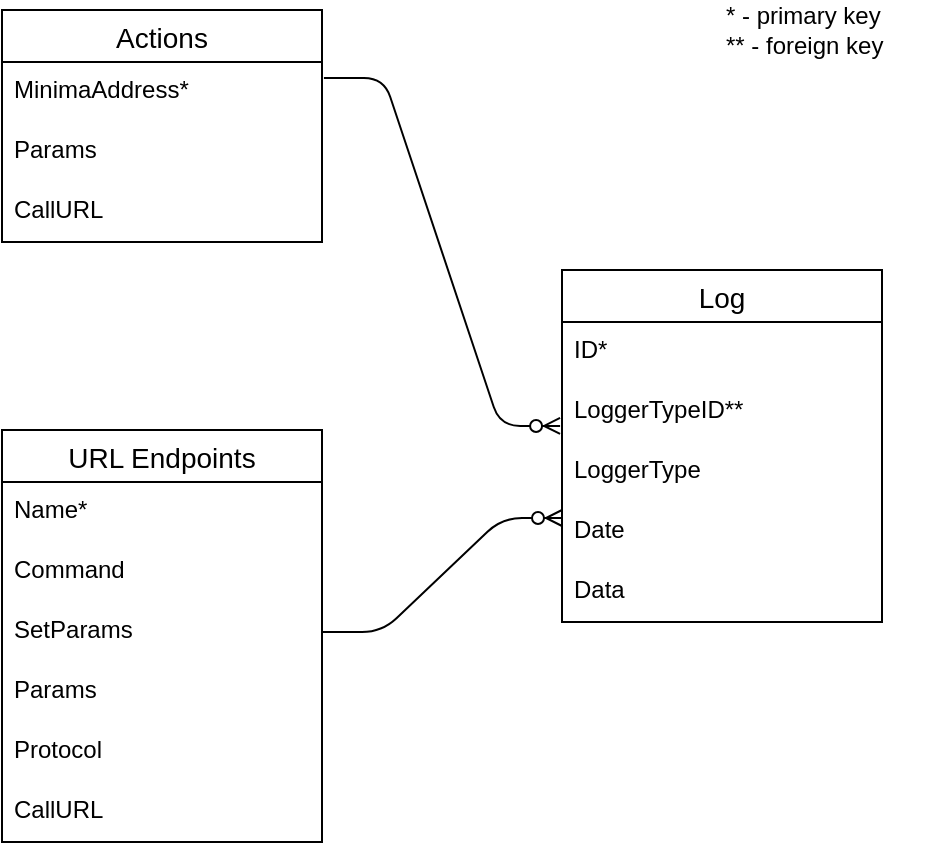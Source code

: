 <mxfile version="14.5.3" type="device"><diagram id="R2lEEEUBdFMjLlhIrx00" name="Page-1"><mxGraphModel dx="945" dy="621" grid="1" gridSize="10" guides="1" tooltips="1" connect="1" arrows="1" fold="1" page="1" pageScale="1" pageWidth="850" pageHeight="1100" math="0" shadow="0" extFonts="Permanent Marker^https://fonts.googleapis.com/css?family=Permanent+Marker"><root><mxCell id="0"/><mxCell id="1" parent="0"/><mxCell id="r5O9AVirWONn5pX_u45N-5" value="Log" style="swimlane;fontStyle=0;childLayout=stackLayout;horizontal=1;startSize=26;horizontalStack=0;resizeParent=1;resizeParentMax=0;resizeLast=0;collapsible=1;marginBottom=0;align=center;fontSize=14;" parent="1" vertex="1"><mxGeometry x="360" y="290" width="160" height="176" as="geometry"/></mxCell><mxCell id="r5O9AVirWONn5pX_u45N-6" value="ID*" style="text;strokeColor=none;fillColor=none;spacingLeft=4;spacingRight=4;overflow=hidden;rotatable=0;points=[[0,0.5],[1,0.5]];portConstraint=eastwest;fontSize=12;" parent="r5O9AVirWONn5pX_u45N-5" vertex="1"><mxGeometry y="26" width="160" height="30" as="geometry"/></mxCell><mxCell id="r5O9AVirWONn5pX_u45N-28" value="LoggerTypeID**" style="text;strokeColor=none;fillColor=none;spacingLeft=4;spacingRight=4;overflow=hidden;rotatable=0;points=[[0,0.5],[1,0.5]];portConstraint=eastwest;fontSize=12;" parent="r5O9AVirWONn5pX_u45N-5" vertex="1"><mxGeometry y="56" width="160" height="30" as="geometry"/></mxCell><mxCell id="r5O9AVirWONn5pX_u45N-27" value="LoggerType" style="text;strokeColor=none;fillColor=none;spacingLeft=4;spacingRight=4;overflow=hidden;rotatable=0;points=[[0,0.5],[1,0.5]];portConstraint=eastwest;fontSize=12;" parent="r5O9AVirWONn5pX_u45N-5" vertex="1"><mxGeometry y="86" width="160" height="30" as="geometry"/></mxCell><mxCell id="r5O9AVirWONn5pX_u45N-7" value="Date" style="text;strokeColor=none;fillColor=none;spacingLeft=4;spacingRight=4;overflow=hidden;rotatable=0;points=[[0,0.5],[1,0.5]];portConstraint=eastwest;fontSize=12;" parent="r5O9AVirWONn5pX_u45N-5" vertex="1"><mxGeometry y="116" width="160" height="30" as="geometry"/></mxCell><mxCell id="r5O9AVirWONn5pX_u45N-42" value="" style="edgeStyle=entityRelationEdgeStyle;fontSize=12;html=1;endArrow=ERzeroToMany;endFill=1;" parent="r5O9AVirWONn5pX_u45N-5" source="GlgWZlA-6T_3bSgWpv3W-1" edge="1"><mxGeometry width="100" height="100" relative="1" as="geometry"><mxPoint x="-100" y="224" as="sourcePoint"/><mxPoint y="124" as="targetPoint"/></mxGeometry></mxCell><mxCell id="r5O9AVirWONn5pX_u45N-8" value="Data" style="text;strokeColor=none;fillColor=none;spacingLeft=4;spacingRight=4;overflow=hidden;rotatable=0;points=[[0,0.5],[1,0.5]];portConstraint=eastwest;fontSize=12;" parent="r5O9AVirWONn5pX_u45N-5" vertex="1"><mxGeometry y="146" width="160" height="30" as="geometry"/></mxCell><mxCell id="r5O9AVirWONn5pX_u45N-11" value="URL Endpoints" style="swimlane;fontStyle=0;childLayout=stackLayout;horizontal=1;startSize=26;horizontalStack=0;resizeParent=1;resizeParentMax=0;resizeLast=0;collapsible=1;marginBottom=0;align=center;fontSize=14;" parent="1" vertex="1"><mxGeometry x="80" y="370" width="160" height="206" as="geometry"/></mxCell><mxCell id="r5O9AVirWONn5pX_u45N-13" value="Name* " style="text;strokeColor=none;fillColor=none;spacingLeft=4;spacingRight=4;overflow=hidden;rotatable=0;points=[[0,0.5],[1,0.5]];portConstraint=eastwest;fontSize=12;" parent="r5O9AVirWONn5pX_u45N-11" vertex="1"><mxGeometry y="26" width="160" height="30" as="geometry"/></mxCell><mxCell id="r5O9AVirWONn5pX_u45N-14" value="Command" style="text;strokeColor=none;fillColor=none;spacingLeft=4;spacingRight=4;overflow=hidden;rotatable=0;points=[[0,0.5],[1,0.5]];portConstraint=eastwest;fontSize=12;" parent="r5O9AVirWONn5pX_u45N-11" vertex="1"><mxGeometry y="56" width="160" height="30" as="geometry"/></mxCell><mxCell id="GlgWZlA-6T_3bSgWpv3W-1" value="SetParams" style="text;strokeColor=none;fillColor=none;spacingLeft=4;spacingRight=4;overflow=hidden;rotatable=0;points=[[0,0.5],[1,0.5]];portConstraint=eastwest;fontSize=12;" vertex="1" parent="r5O9AVirWONn5pX_u45N-11"><mxGeometry y="86" width="160" height="30" as="geometry"/></mxCell><mxCell id="GlgWZlA-6T_3bSgWpv3W-10" value="Params" style="text;strokeColor=none;fillColor=none;spacingLeft=4;spacingRight=4;overflow=hidden;rotatable=0;points=[[0,0.5],[1,0.5]];portConstraint=eastwest;fontSize=12;" vertex="1" parent="r5O9AVirWONn5pX_u45N-11"><mxGeometry y="116" width="160" height="30" as="geometry"/></mxCell><mxCell id="GlgWZlA-6T_3bSgWpv3W-11" value="Protocol" style="text;strokeColor=none;fillColor=none;spacingLeft=4;spacingRight=4;overflow=hidden;rotatable=0;points=[[0,0.5],[1,0.5]];portConstraint=eastwest;fontSize=12;" vertex="1" parent="r5O9AVirWONn5pX_u45N-11"><mxGeometry y="146" width="160" height="30" as="geometry"/></mxCell><mxCell id="GlgWZlA-6T_3bSgWpv3W-13" value="CallURL" style="text;strokeColor=none;fillColor=none;spacingLeft=4;spacingRight=4;overflow=hidden;rotatable=0;points=[[0,0.5],[1,0.5]];portConstraint=eastwest;fontSize=12;" vertex="1" parent="r5O9AVirWONn5pX_u45N-11"><mxGeometry y="176" width="160" height="30" as="geometry"/></mxCell><mxCell id="r5O9AVirWONn5pX_u45N-29" value="Actions" style="swimlane;fontStyle=0;childLayout=stackLayout;horizontal=1;startSize=26;horizontalStack=0;resizeParent=1;resizeParentMax=0;resizeLast=0;collapsible=1;marginBottom=0;align=center;fontSize=14;" parent="1" vertex="1"><mxGeometry x="80" y="160" width="160" height="116" as="geometry"/></mxCell><mxCell id="r5O9AVirWONn5pX_u45N-31" value="MinimaAddress*" style="text;strokeColor=none;fillColor=none;spacingLeft=4;spacingRight=4;overflow=hidden;rotatable=0;points=[[0,0.5],[1,0.5]];portConstraint=eastwest;fontSize=12;" parent="r5O9AVirWONn5pX_u45N-29" vertex="1"><mxGeometry y="26" width="160" height="30" as="geometry"/></mxCell><mxCell id="GlgWZlA-6T_3bSgWpv3W-15" value="Params" style="text;strokeColor=none;fillColor=none;spacingLeft=4;spacingRight=4;overflow=hidden;rotatable=0;points=[[0,0.5],[1,0.5]];portConstraint=eastwest;fontSize=12;" vertex="1" parent="r5O9AVirWONn5pX_u45N-29"><mxGeometry y="56" width="160" height="30" as="geometry"/></mxCell><mxCell id="GlgWZlA-6T_3bSgWpv3W-14" value="CallURL" style="text;strokeColor=none;fillColor=none;spacingLeft=4;spacingRight=4;overflow=hidden;rotatable=0;points=[[0,0.5],[1,0.5]];portConstraint=eastwest;fontSize=12;" vertex="1" parent="r5O9AVirWONn5pX_u45N-29"><mxGeometry y="86" width="160" height="30" as="geometry"/></mxCell><mxCell id="r5O9AVirWONn5pX_u45N-41" value="" style="edgeStyle=entityRelationEdgeStyle;fontSize=12;html=1;endArrow=ERzeroToMany;endFill=1;exitX=1.006;exitY=0.267;exitDx=0;exitDy=0;exitPerimeter=0;entryX=-0.006;entryY=0.733;entryDx=0;entryDy=0;entryPerimeter=0;" parent="1" source="r5O9AVirWONn5pX_u45N-31" target="r5O9AVirWONn5pX_u45N-28" edge="1"><mxGeometry width="100" height="100" relative="1" as="geometry"><mxPoint x="243.04" y="240.99" as="sourcePoint"/><mxPoint x="340" y="240" as="targetPoint"/></mxGeometry></mxCell><mxCell id="r5O9AVirWONn5pX_u45N-45" value="* - primary key&lt;br&gt;** - foreign key" style="text;html=1;strokeColor=none;fillColor=none;align=left;verticalAlign=middle;whiteSpace=wrap;rounded=0;" parent="1" vertex="1"><mxGeometry x="440" y="160" width="110" height="20" as="geometry"/></mxCell></root></mxGraphModel></diagram></mxfile>
